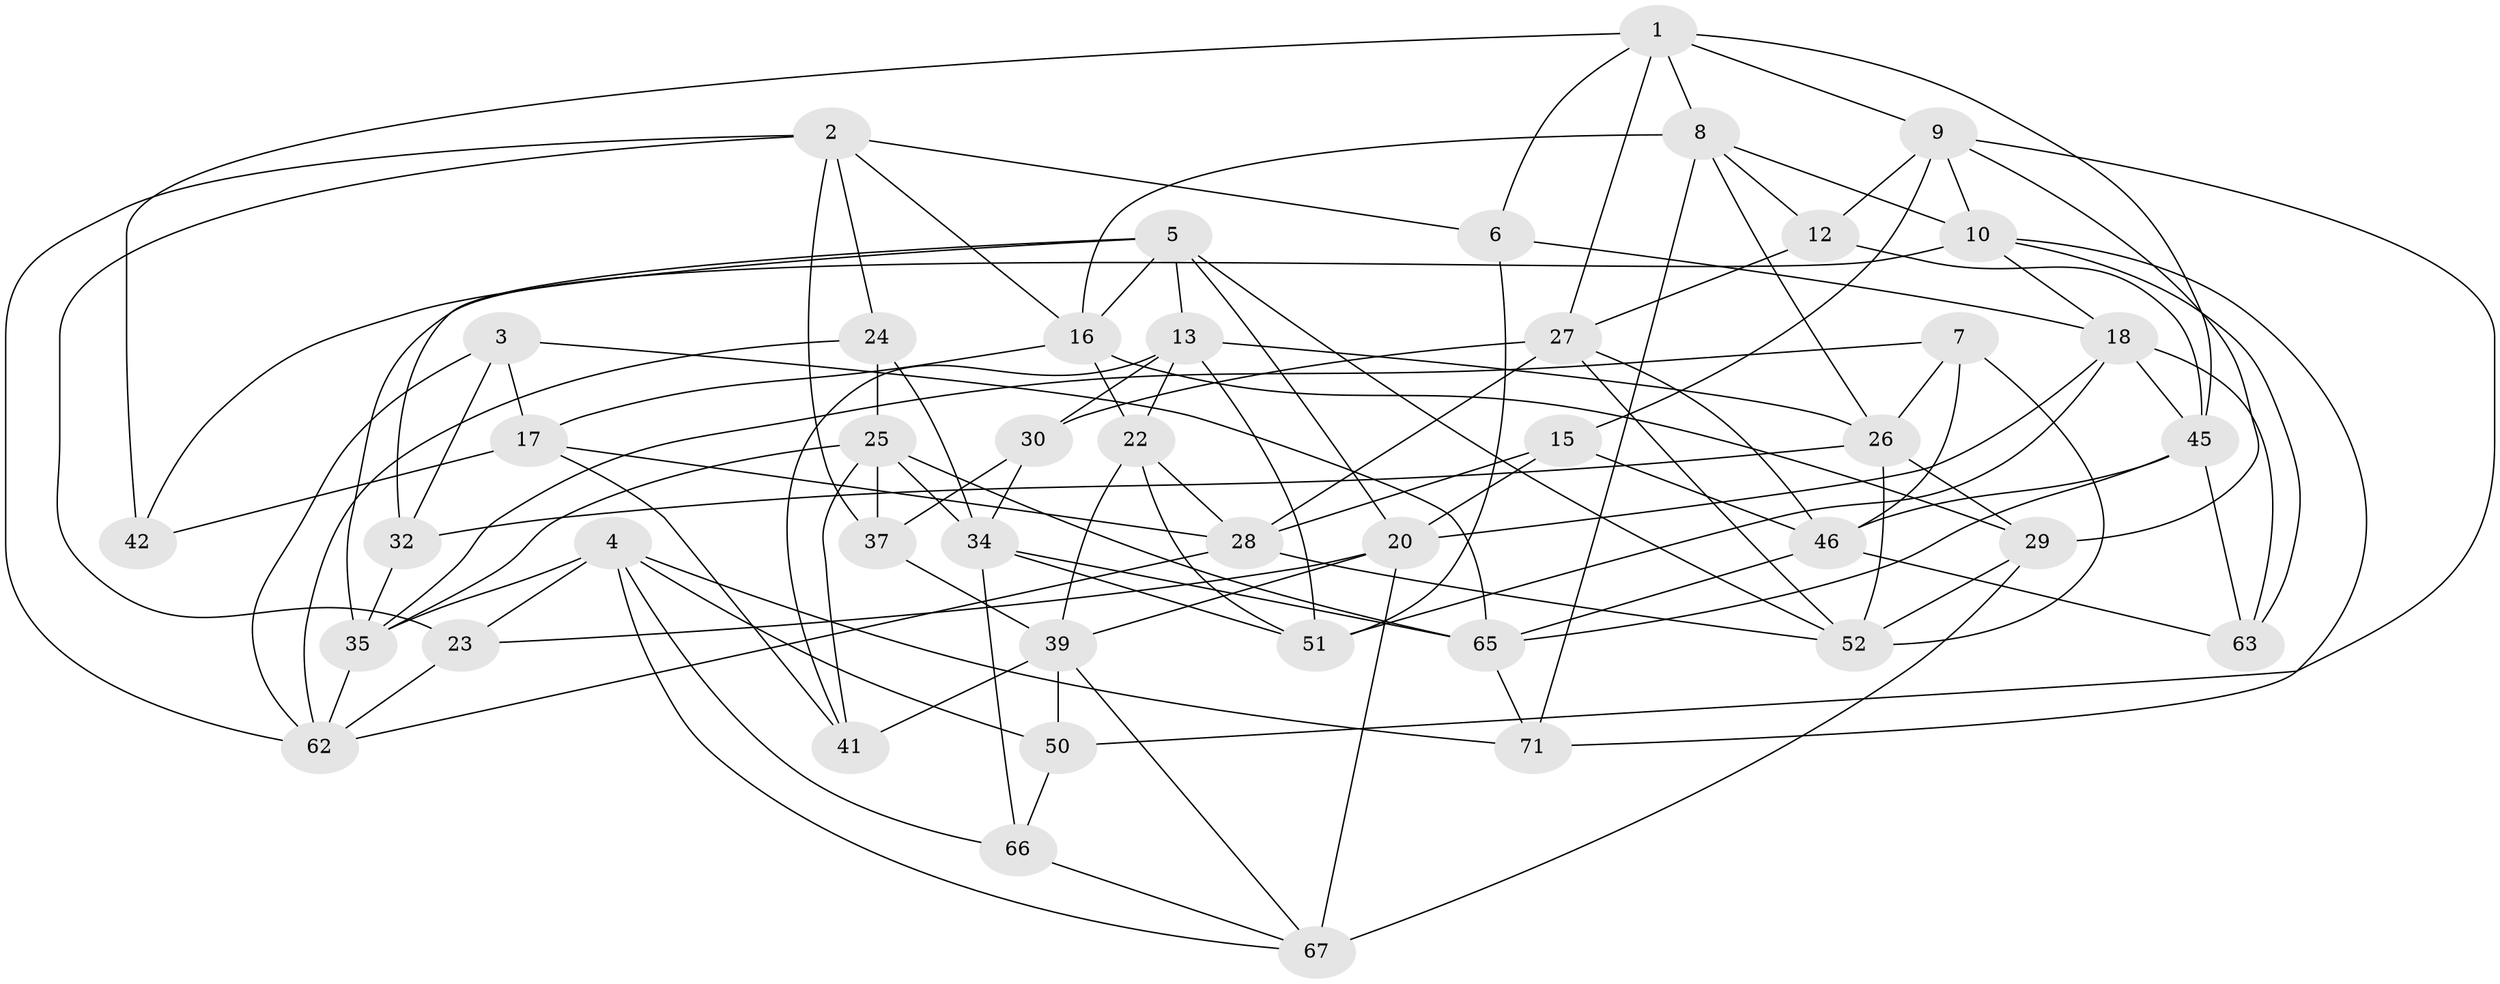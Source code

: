 // original degree distribution, {4: 1.0}
// Generated by graph-tools (version 1.1) at 2025/42/03/06/25 10:42:18]
// undirected, 44 vertices, 113 edges
graph export_dot {
graph [start="1"]
  node [color=gray90,style=filled];
  1 [super="+11"];
  2 [super="+55"];
  3;
  4 [super="+14"];
  5 [super="+60"];
  6;
  7;
  8 [super="+21"];
  9 [super="+31"];
  10 [super="+43"];
  12;
  13 [super="+53"];
  15;
  16 [super="+61"];
  17 [super="+49"];
  18 [super="+19"];
  20 [super="+33"];
  22 [super="+38"];
  23;
  24;
  25 [super="+36"];
  26 [super="+40"];
  27 [super="+57"];
  28 [super="+47"];
  29 [super="+44"];
  30;
  32;
  34 [super="+58"];
  35 [super="+56"];
  37;
  39 [super="+54"];
  41;
  42;
  45 [super="+64"];
  46 [super="+48"];
  50;
  51 [super="+72"];
  52 [super="+59"];
  62 [super="+69"];
  63;
  65 [super="+70"];
  66;
  67 [super="+68"];
  71;
  1 -- 42;
  1 -- 27;
  1 -- 8;
  1 -- 9;
  1 -- 45;
  1 -- 6;
  2 -- 23;
  2 -- 37;
  2 -- 24;
  2 -- 16;
  2 -- 62;
  2 -- 6;
  3 -- 32;
  3 -- 17;
  3 -- 62;
  3 -- 65;
  4 -- 71;
  4 -- 66;
  4 -- 35;
  4 -- 50;
  4 -- 67;
  4 -- 23;
  5 -- 20;
  5 -- 32;
  5 -- 42;
  5 -- 16;
  5 -- 13;
  5 -- 52;
  6 -- 18;
  6 -- 51;
  7 -- 26;
  7 -- 52;
  7 -- 35;
  7 -- 46;
  8 -- 71;
  8 -- 16;
  8 -- 10;
  8 -- 26;
  8 -- 12;
  9 -- 29;
  9 -- 15;
  9 -- 10;
  9 -- 12;
  9 -- 50;
  10 -- 18;
  10 -- 35;
  10 -- 71;
  10 -- 63;
  12 -- 45;
  12 -- 27;
  13 -- 41;
  13 -- 26;
  13 -- 51;
  13 -- 22;
  13 -- 30;
  15 -- 46;
  15 -- 20;
  15 -- 28;
  16 -- 29;
  16 -- 17;
  16 -- 22;
  17 -- 42 [weight=2];
  17 -- 41;
  17 -- 28;
  18 -- 51;
  18 -- 20;
  18 -- 45;
  18 -- 63;
  20 -- 23;
  20 -- 67;
  20 -- 39;
  22 -- 28;
  22 -- 51 [weight=2];
  22 -- 39;
  23 -- 62;
  24 -- 62;
  24 -- 34;
  24 -- 25;
  25 -- 41;
  25 -- 35;
  25 -- 37;
  25 -- 65;
  25 -- 34;
  26 -- 52;
  26 -- 32;
  26 -- 29;
  27 -- 52;
  27 -- 28;
  27 -- 46;
  27 -- 30;
  28 -- 62;
  28 -- 52;
  29 -- 52;
  29 -- 67 [weight=2];
  30 -- 37;
  30 -- 34;
  32 -- 35;
  34 -- 66;
  34 -- 65;
  34 -- 51;
  35 -- 62;
  37 -- 39;
  39 -- 50;
  39 -- 41;
  39 -- 67;
  45 -- 63;
  45 -- 65;
  45 -- 46;
  46 -- 63;
  46 -- 65;
  50 -- 66;
  65 -- 71;
  66 -- 67;
}
